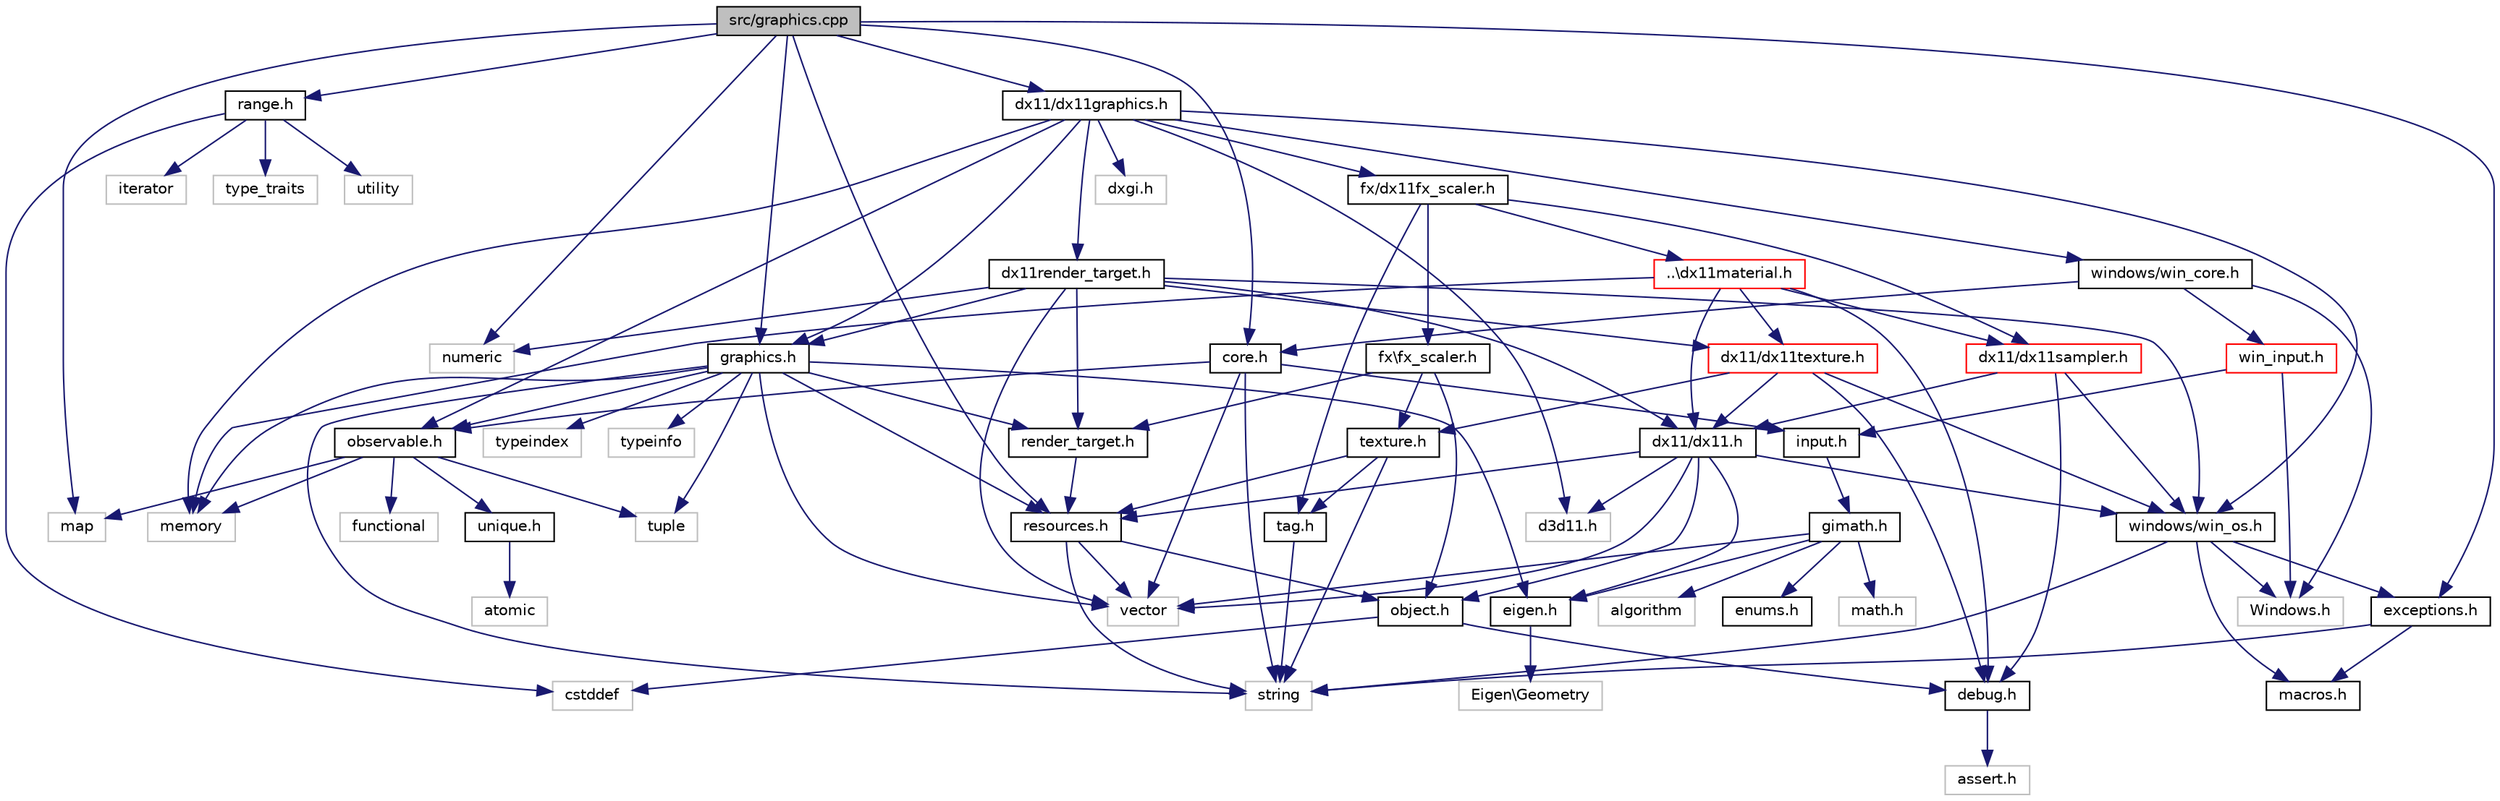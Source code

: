 digraph "src/graphics.cpp"
{
  edge [fontname="Helvetica",fontsize="10",labelfontname="Helvetica",labelfontsize="10"];
  node [fontname="Helvetica",fontsize="10",shape=record];
  Node1 [label="src/graphics.cpp",height=0.2,width=0.4,color="black", fillcolor="grey75", style="filled", fontcolor="black"];
  Node1 -> Node2 [color="midnightblue",fontsize="10",style="solid",fontname="Helvetica"];
  Node2 [label="graphics.h",height=0.2,width=0.4,color="black", fillcolor="white", style="filled",URL="$graphics_8h.html",tooltip="Defines types, classes and methods used to manage the graphical subsystem. "];
  Node2 -> Node3 [color="midnightblue",fontsize="10",style="solid",fontname="Helvetica"];
  Node3 [label="string",height=0.2,width=0.4,color="grey75", fillcolor="white", style="filled"];
  Node2 -> Node4 [color="midnightblue",fontsize="10",style="solid",fontname="Helvetica"];
  Node4 [label="vector",height=0.2,width=0.4,color="grey75", fillcolor="white", style="filled"];
  Node2 -> Node5 [color="midnightblue",fontsize="10",style="solid",fontname="Helvetica"];
  Node5 [label="memory",height=0.2,width=0.4,color="grey75", fillcolor="white", style="filled"];
  Node2 -> Node6 [color="midnightblue",fontsize="10",style="solid",fontname="Helvetica"];
  Node6 [label="typeindex",height=0.2,width=0.4,color="grey75", fillcolor="white", style="filled"];
  Node2 -> Node7 [color="midnightblue",fontsize="10",style="solid",fontname="Helvetica"];
  Node7 [label="typeinfo",height=0.2,width=0.4,color="grey75", fillcolor="white", style="filled"];
  Node2 -> Node8 [color="midnightblue",fontsize="10",style="solid",fontname="Helvetica"];
  Node8 [label="tuple",height=0.2,width=0.4,color="grey75", fillcolor="white", style="filled"];
  Node2 -> Node9 [color="midnightblue",fontsize="10",style="solid",fontname="Helvetica"];
  Node9 [label="resources.h",height=0.2,width=0.4,color="black", fillcolor="white", style="filled",URL="$resources_8h.html",tooltip="Generic graphical resource interfaces. "];
  Node9 -> Node3 [color="midnightblue",fontsize="10",style="solid",fontname="Helvetica"];
  Node9 -> Node4 [color="midnightblue",fontsize="10",style="solid",fontname="Helvetica"];
  Node9 -> Node10 [color="midnightblue",fontsize="10",style="solid",fontname="Helvetica"];
  Node10 [label="object.h",height=0.2,width=0.4,color="black", fillcolor="white", style="filled",URL="$object_8h.html",tooltip="This file contains the classes needed to manage reference counted object and smart pointers..."];
  Node10 -> Node11 [color="midnightblue",fontsize="10",style="solid",fontname="Helvetica"];
  Node11 [label="cstddef",height=0.2,width=0.4,color="grey75", fillcolor="white", style="filled"];
  Node10 -> Node12 [color="midnightblue",fontsize="10",style="solid",fontname="Helvetica"];
  Node12 [label="debug.h",height=0.2,width=0.4,color="black", fillcolor="white", style="filled",URL="$debug_8h.html",tooltip="Debug macros and methods. "];
  Node12 -> Node13 [color="midnightblue",fontsize="10",style="solid",fontname="Helvetica"];
  Node13 [label="assert.h",height=0.2,width=0.4,color="grey75", fillcolor="white", style="filled"];
  Node2 -> Node14 [color="midnightblue",fontsize="10",style="solid",fontname="Helvetica"];
  Node14 [label="render_target.h",height=0.2,width=0.4,color="black", fillcolor="white", style="filled",URL="$render__target_8h.html",tooltip="This file contains the interfaces used to define render target resources. "];
  Node14 -> Node9 [color="midnightblue",fontsize="10",style="solid",fontname="Helvetica"];
  Node2 -> Node15 [color="midnightblue",fontsize="10",style="solid",fontname="Helvetica"];
  Node15 [label="eigen.h",height=0.2,width=0.4,color="black", fillcolor="white", style="filled",URL="$eigen_8h.html",tooltip="Wrapper around Eigen headers. "];
  Node15 -> Node16 [color="midnightblue",fontsize="10",style="solid",fontname="Helvetica"];
  Node16 [label="Eigen\\Geometry",height=0.2,width=0.4,color="grey75", fillcolor="white", style="filled"];
  Node2 -> Node17 [color="midnightblue",fontsize="10",style="solid",fontname="Helvetica"];
  Node17 [label="observable.h",height=0.2,width=0.4,color="black", fillcolor="white", style="filled",URL="$observable_8h.html",tooltip="Classes used to implement and manage the observer pattern. "];
  Node17 -> Node18 [color="midnightblue",fontsize="10",style="solid",fontname="Helvetica"];
  Node18 [label="map",height=0.2,width=0.4,color="grey75", fillcolor="white", style="filled"];
  Node17 -> Node19 [color="midnightblue",fontsize="10",style="solid",fontname="Helvetica"];
  Node19 [label="functional",height=0.2,width=0.4,color="grey75", fillcolor="white", style="filled"];
  Node17 -> Node5 [color="midnightblue",fontsize="10",style="solid",fontname="Helvetica"];
  Node17 -> Node8 [color="midnightblue",fontsize="10",style="solid",fontname="Helvetica"];
  Node17 -> Node20 [color="midnightblue",fontsize="10",style="solid",fontname="Helvetica"];
  Node20 [label="unique.h",height=0.2,width=0.4,color="black", fillcolor="white", style="filled",URL="$unique_8h.html",tooltip="Classes and functions used to manage unique objects. "];
  Node20 -> Node21 [color="midnightblue",fontsize="10",style="solid",fontname="Helvetica"];
  Node21 [label="atomic",height=0.2,width=0.4,color="grey75", fillcolor="white", style="filled"];
  Node1 -> Node22 [color="midnightblue",fontsize="10",style="solid",fontname="Helvetica"];
  Node22 [label="numeric",height=0.2,width=0.4,color="grey75", fillcolor="white", style="filled"];
  Node1 -> Node18 [color="midnightblue",fontsize="10",style="solid",fontname="Helvetica"];
  Node1 -> Node23 [color="midnightblue",fontsize="10",style="solid",fontname="Helvetica"];
  Node23 [label="exceptions.h",height=0.2,width=0.4,color="black", fillcolor="white", style="filled",URL="$exceptions_8h.html",tooltip="Defines classes and macros used for exception handling. "];
  Node23 -> Node3 [color="midnightblue",fontsize="10",style="solid",fontname="Helvetica"];
  Node23 -> Node24 [color="midnightblue",fontsize="10",style="solid",fontname="Helvetica"];
  Node24 [label="macros.h",height=0.2,width=0.4,color="black", fillcolor="white", style="filled",URL="$macros_8h.html",tooltip="Bad and ugly macros are declared here :D. "];
  Node1 -> Node25 [color="midnightblue",fontsize="10",style="solid",fontname="Helvetica"];
  Node25 [label="core.h",height=0.2,width=0.4,color="black", fillcolor="white", style="filled",URL="$core_8h.html",tooltip="Classes and methods to manage the backbone of an application. "];
  Node25 -> Node3 [color="midnightblue",fontsize="10",style="solid",fontname="Helvetica"];
  Node25 -> Node4 [color="midnightblue",fontsize="10",style="solid",fontname="Helvetica"];
  Node25 -> Node17 [color="midnightblue",fontsize="10",style="solid",fontname="Helvetica"];
  Node25 -> Node26 [color="midnightblue",fontsize="10",style="solid",fontname="Helvetica"];
  Node26 [label="input.h",height=0.2,width=0.4,color="black", fillcolor="white", style="filled",URL="$input_8h.html",tooltip="Classes to manage the user input. "];
  Node26 -> Node27 [color="midnightblue",fontsize="10",style="solid",fontname="Helvetica"];
  Node27 [label="gimath.h",height=0.2,width=0.4,color="black", fillcolor="white", style="filled",URL="$gimath_8h.html",tooltip="Mathematical and geometrical classes and methods. "];
  Node27 -> Node15 [color="midnightblue",fontsize="10",style="solid",fontname="Helvetica"];
  Node27 -> Node28 [color="midnightblue",fontsize="10",style="solid",fontname="Helvetica"];
  Node28 [label="math.h",height=0.2,width=0.4,color="grey75", fillcolor="white", style="filled"];
  Node27 -> Node29 [color="midnightblue",fontsize="10",style="solid",fontname="Helvetica"];
  Node29 [label="algorithm",height=0.2,width=0.4,color="grey75", fillcolor="white", style="filled"];
  Node27 -> Node4 [color="midnightblue",fontsize="10",style="solid",fontname="Helvetica"];
  Node27 -> Node30 [color="midnightblue",fontsize="10",style="solid",fontname="Helvetica"];
  Node30 [label="enums.h",height=0.2,width=0.4,color="black", fillcolor="white", style="filled",URL="$enums_8h.html",tooltip="Interfaces related to enumerables. "];
  Node1 -> Node9 [color="midnightblue",fontsize="10",style="solid",fontname="Helvetica"];
  Node1 -> Node31 [color="midnightblue",fontsize="10",style="solid",fontname="Helvetica"];
  Node31 [label="range.h",height=0.2,width=0.4,color="black", fillcolor="white", style="filled",URL="$range_8h.html",tooltip="Classes for range management. "];
  Node31 -> Node11 [color="midnightblue",fontsize="10",style="solid",fontname="Helvetica"];
  Node31 -> Node32 [color="midnightblue",fontsize="10",style="solid",fontname="Helvetica"];
  Node32 [label="utility",height=0.2,width=0.4,color="grey75", fillcolor="white", style="filled"];
  Node31 -> Node33 [color="midnightblue",fontsize="10",style="solid",fontname="Helvetica"];
  Node33 [label="iterator",height=0.2,width=0.4,color="grey75", fillcolor="white", style="filled"];
  Node31 -> Node34 [color="midnightblue",fontsize="10",style="solid",fontname="Helvetica"];
  Node34 [label="type_traits",height=0.2,width=0.4,color="grey75", fillcolor="white", style="filled"];
  Node1 -> Node35 [color="midnightblue",fontsize="10",style="solid",fontname="Helvetica"];
  Node35 [label="dx11/dx11graphics.h",height=0.2,width=0.4,color="black", fillcolor="white", style="filled",URL="$dx11graphics_8h.html",tooltip="Declare classes and interfaces used to manage the core of DirectX 11 API. "];
  Node35 -> Node36 [color="midnightblue",fontsize="10",style="solid",fontname="Helvetica"];
  Node36 [label="dxgi.h",height=0.2,width=0.4,color="grey75", fillcolor="white", style="filled"];
  Node35 -> Node37 [color="midnightblue",fontsize="10",style="solid",fontname="Helvetica"];
  Node37 [label="d3d11.h",height=0.2,width=0.4,color="grey75", fillcolor="white", style="filled"];
  Node35 -> Node5 [color="midnightblue",fontsize="10",style="solid",fontname="Helvetica"];
  Node35 -> Node38 [color="midnightblue",fontsize="10",style="solid",fontname="Helvetica"];
  Node38 [label="dx11render_target.h",height=0.2,width=0.4,color="black", fillcolor="white", style="filled",URL="$dx11render__target_8h.html",tooltip="??? "];
  Node38 -> Node22 [color="midnightblue",fontsize="10",style="solid",fontname="Helvetica"];
  Node38 -> Node4 [color="midnightblue",fontsize="10",style="solid",fontname="Helvetica"];
  Node38 -> Node2 [color="midnightblue",fontsize="10",style="solid",fontname="Helvetica"];
  Node38 -> Node14 [color="midnightblue",fontsize="10",style="solid",fontname="Helvetica"];
  Node38 -> Node39 [color="midnightblue",fontsize="10",style="solid",fontname="Helvetica"];
  Node39 [label="dx11/dx11.h",height=0.2,width=0.4,color="black", fillcolor="white", style="filled",URL="$dx11_8h.html",tooltip="Utility and wrapper methods for DirectX11. "];
  Node39 -> Node37 [color="midnightblue",fontsize="10",style="solid",fontname="Helvetica"];
  Node39 -> Node4 [color="midnightblue",fontsize="10",style="solid",fontname="Helvetica"];
  Node39 -> Node15 [color="midnightblue",fontsize="10",style="solid",fontname="Helvetica"];
  Node39 -> Node10 [color="midnightblue",fontsize="10",style="solid",fontname="Helvetica"];
  Node39 -> Node9 [color="midnightblue",fontsize="10",style="solid",fontname="Helvetica"];
  Node39 -> Node40 [color="midnightblue",fontsize="10",style="solid",fontname="Helvetica"];
  Node40 [label="windows/win_os.h",height=0.2,width=0.4,color="black", fillcolor="white", style="filled",URL="$win__os_8h.html",tooltip="Windows-specific interfaces. "];
  Node40 -> Node41 [color="midnightblue",fontsize="10",style="solid",fontname="Helvetica"];
  Node41 [label="Windows.h",height=0.2,width=0.4,color="grey75", fillcolor="white", style="filled"];
  Node40 -> Node3 [color="midnightblue",fontsize="10",style="solid",fontname="Helvetica"];
  Node40 -> Node23 [color="midnightblue",fontsize="10",style="solid",fontname="Helvetica"];
  Node40 -> Node24 [color="midnightblue",fontsize="10",style="solid",fontname="Helvetica"];
  Node38 -> Node42 [color="midnightblue",fontsize="10",style="solid",fontname="Helvetica"];
  Node42 [label="dx11/dx11texture.h",height=0.2,width=0.4,color="red", fillcolor="white", style="filled",URL="$dx11texture_8h.html",tooltip="??? "];
  Node42 -> Node43 [color="midnightblue",fontsize="10",style="solid",fontname="Helvetica"];
  Node43 [label="texture.h",height=0.2,width=0.4,color="black", fillcolor="white", style="filled",URL="$texture_8h.html",tooltip="This file contains the interfaces used to define texture resources. "];
  Node43 -> Node3 [color="midnightblue",fontsize="10",style="solid",fontname="Helvetica"];
  Node43 -> Node44 [color="midnightblue",fontsize="10",style="solid",fontname="Helvetica"];
  Node44 [label="tag.h",height=0.2,width=0.4,color="black", fillcolor="white", style="filled",URL="$tag_8h.html",tooltip="This file contains the classes used to handle hashed strings. "];
  Node44 -> Node3 [color="midnightblue",fontsize="10",style="solid",fontname="Helvetica"];
  Node43 -> Node9 [color="midnightblue",fontsize="10",style="solid",fontname="Helvetica"];
  Node42 -> Node12 [color="midnightblue",fontsize="10",style="solid",fontname="Helvetica"];
  Node42 -> Node39 [color="midnightblue",fontsize="10",style="solid",fontname="Helvetica"];
  Node42 -> Node40 [color="midnightblue",fontsize="10",style="solid",fontname="Helvetica"];
  Node38 -> Node40 [color="midnightblue",fontsize="10",style="solid",fontname="Helvetica"];
  Node35 -> Node17 [color="midnightblue",fontsize="10",style="solid",fontname="Helvetica"];
  Node35 -> Node2 [color="midnightblue",fontsize="10",style="solid",fontname="Helvetica"];
  Node35 -> Node45 [color="midnightblue",fontsize="10",style="solid",fontname="Helvetica"];
  Node45 [label="windows/win_core.h",height=0.2,width=0.4,color="black", fillcolor="white", style="filled",URL="$win__core_8h.html",tooltip="Classes and methods to manage the backbone of an application under windows. "];
  Node45 -> Node41 [color="midnightblue",fontsize="10",style="solid",fontname="Helvetica"];
  Node45 -> Node46 [color="midnightblue",fontsize="10",style="solid",fontname="Helvetica"];
  Node46 [label="win_input.h",height=0.2,width=0.4,color="red", fillcolor="white", style="filled",URL="$win__input_8h.html"];
  Node46 -> Node41 [color="midnightblue",fontsize="10",style="solid",fontname="Helvetica"];
  Node46 -> Node26 [color="midnightblue",fontsize="10",style="solid",fontname="Helvetica"];
  Node45 -> Node25 [color="midnightblue",fontsize="10",style="solid",fontname="Helvetica"];
  Node35 -> Node40 [color="midnightblue",fontsize="10",style="solid",fontname="Helvetica"];
  Node35 -> Node47 [color="midnightblue",fontsize="10",style="solid",fontname="Helvetica"];
  Node47 [label="fx/dx11fx_scaler.h",height=0.2,width=0.4,color="black", fillcolor="white", style="filled",URL="$dx11fx__scaler_8h.html",tooltip="This file contains classes used to scale a texture using the GPU. "];
  Node47 -> Node48 [color="midnightblue",fontsize="10",style="solid",fontname="Helvetica"];
  Node48 [label="fx\\fx_scaler.h",height=0.2,width=0.4,color="black", fillcolor="white", style="filled",URL="$fx__scaler_8h.html",tooltip="This file contains classes used to scale a texture using the GPU. "];
  Node48 -> Node10 [color="midnightblue",fontsize="10",style="solid",fontname="Helvetica"];
  Node48 -> Node43 [color="midnightblue",fontsize="10",style="solid",fontname="Helvetica"];
  Node48 -> Node14 [color="midnightblue",fontsize="10",style="solid",fontname="Helvetica"];
  Node47 -> Node49 [color="midnightblue",fontsize="10",style="solid",fontname="Helvetica"];
  Node49 [label="..\\dx11material.h",height=0.2,width=0.4,color="red", fillcolor="white", style="filled",URL="$dx11material_8h.html",tooltip="??? "];
  Node49 -> Node5 [color="midnightblue",fontsize="10",style="solid",fontname="Helvetica"];
  Node49 -> Node12 [color="midnightblue",fontsize="10",style="solid",fontname="Helvetica"];
  Node49 -> Node39 [color="midnightblue",fontsize="10",style="solid",fontname="Helvetica"];
  Node49 -> Node42 [color="midnightblue",fontsize="10",style="solid",fontname="Helvetica"];
  Node49 -> Node50 [color="midnightblue",fontsize="10",style="solid",fontname="Helvetica"];
  Node50 [label="dx11/dx11sampler.h",height=0.2,width=0.4,color="red", fillcolor="white", style="filled",URL="$dx11sampler_8h.html"];
  Node50 -> Node12 [color="midnightblue",fontsize="10",style="solid",fontname="Helvetica"];
  Node50 -> Node39 [color="midnightblue",fontsize="10",style="solid",fontname="Helvetica"];
  Node50 -> Node40 [color="midnightblue",fontsize="10",style="solid",fontname="Helvetica"];
  Node47 -> Node50 [color="midnightblue",fontsize="10",style="solid",fontname="Helvetica"];
  Node47 -> Node44 [color="midnightblue",fontsize="10",style="solid",fontname="Helvetica"];
}
